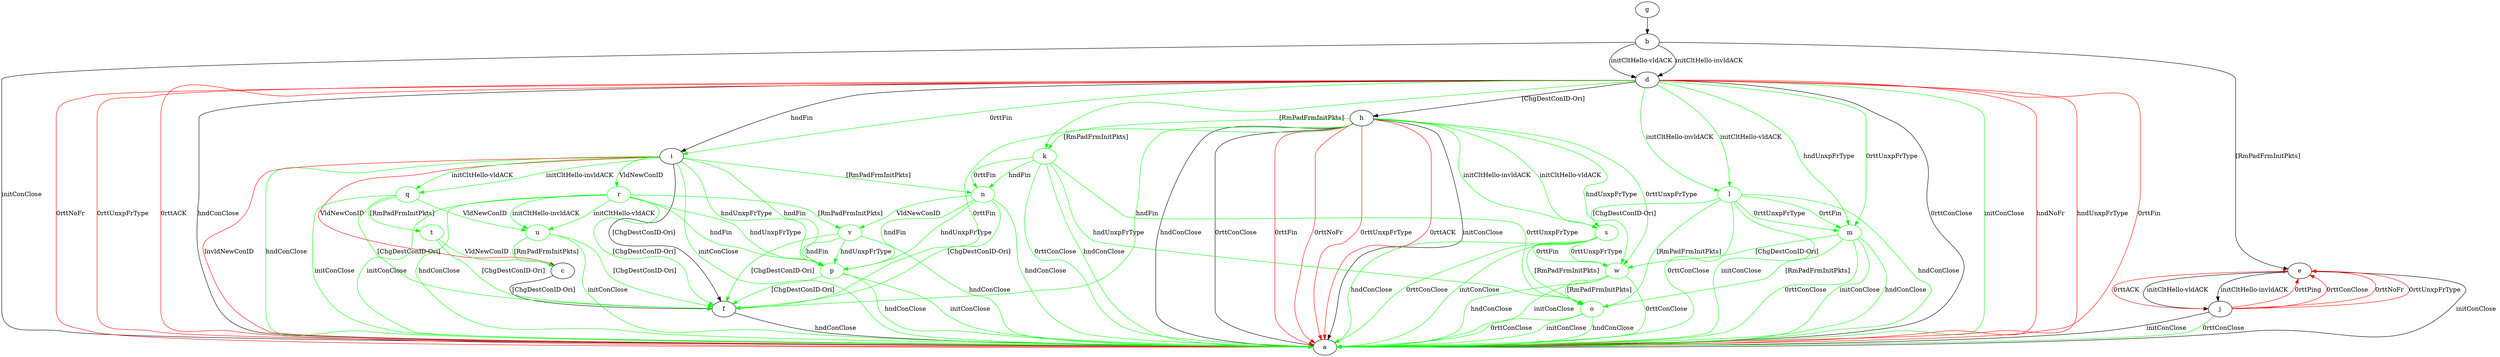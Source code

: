 digraph "" {
	b -> a	[key=0,
		label="initConClose "];
	b -> d	[key=0,
		label="initCltHello-vldACK "];
	b -> d	[key=1,
		label="initCltHello-invldACK "];
	b -> e	[key=0,
		label="[RmPadFrmInitPkts] "];
	c -> f	[key=0,
		label="[ChgDestConID-Ori] "];
	d -> a	[key=0,
		label="hndConClose "];
	d -> a	[key=1,
		label="0rttConClose "];
	d -> a	[key=2,
		color=green,
		label="initConClose "];
	d -> a	[key=3,
		color=red,
		label="hndNoFr "];
	d -> a	[key=4,
		color=red,
		label="hndUnxpFrType "];
	d -> a	[key=5,
		color=red,
		label="0rttFin "];
	d -> a	[key=6,
		color=red,
		label="0rttNoFr "];
	d -> a	[key=7,
		color=red,
		label="0rttUnxpFrType "];
	d -> a	[key=8,
		color=red,
		label="0rttACK "];
	d -> h	[key=0,
		label="[ChgDestConID-Ori] "];
	d -> i	[key=0,
		label="hndFin "];
	d -> i	[key=1,
		color=green,
		label="0rttFin "];
	k	[color=green];
	d -> k	[key=0,
		color=green,
		label="[RmPadFrmInitPkts] "];
	l	[color=green];
	d -> l	[key=0,
		color=green,
		label="initCltHello-vldACK "];
	d -> l	[key=1,
		color=green,
		label="initCltHello-invldACK "];
	m	[color=green];
	d -> m	[key=0,
		color=green,
		label="hndUnxpFrType "];
	d -> m	[key=1,
		color=green,
		label="0rttUnxpFrType "];
	e -> a	[key=0,
		label="initConClose "];
	e -> j	[key=0,
		label="initCltHello-vldACK "];
	e -> j	[key=1,
		label="initCltHello-invldACK "];
	f -> a	[key=0,
		label="hndConClose "];
	g -> b	[key=0];
	h -> a	[key=0,
		label="initConClose "];
	h -> a	[key=1,
		label="hndConClose "];
	h -> a	[key=2,
		label="0rttConClose "];
	h -> a	[key=3,
		color=red,
		label="0rttFin "];
	h -> a	[key=4,
		color=red,
		label="0rttNoFr "];
	h -> a	[key=5,
		color=red,
		label="0rttUnxpFrType "];
	h -> a	[key=6,
		color=red,
		label="0rttACK "];
	h -> f	[key=0,
		color=green,
		label="hndFin "];
	h -> f	[key=1,
		color=green,
		label="0rttFin "];
	h -> k	[key=0,
		color=green,
		label="[RmPadFrmInitPkts] "];
	s	[color=green];
	h -> s	[key=0,
		color=green,
		label="initCltHello-vldACK "];
	h -> s	[key=1,
		color=green,
		label="initCltHello-invldACK "];
	w	[color=green];
	h -> w	[key=0,
		color=green,
		label="hndUnxpFrType "];
	h -> w	[key=1,
		color=green,
		label="0rttUnxpFrType "];
	i -> a	[key=0,
		color=green,
		label="initConClose "];
	i -> a	[key=1,
		color=green,
		label="hndConClose "];
	i -> a	[key=2,
		color=red,
		label="InvldNewConID "];
	i -> c	[key=0,
		color=red,
		label="VldNewConID "];
	i -> f	[key=0,
		label="[ChgDestConID-Ori] "];
	n	[color=green];
	i -> n	[key=0,
		color=green,
		label="[RmPadFrmInitPkts] "];
	p	[color=green];
	i -> p	[key=0,
		color=green,
		label="hndFin "];
	i -> p	[key=1,
		color=green,
		label="hndUnxpFrType "];
	q	[color=green];
	i -> q	[key=0,
		color=green,
		label="initCltHello-vldACK "];
	i -> q	[key=1,
		color=green,
		label="initCltHello-invldACK "];
	r	[color=green];
	i -> r	[key=0,
		color=green,
		label="VldNewConID "];
	j -> a	[key=0,
		label="initConClose "];
	j -> a	[key=1,
		color=green,
		label="0rttConClose "];
	j -> e	[key=0,
		color=red,
		label="0rttPing "];
	j -> e	[key=1,
		color=red,
		label="0rttConClose "];
	j -> e	[key=2,
		color=red,
		label="0rttNoFr "];
	j -> e	[key=3,
		color=red,
		label="0rttUnxpFrType "];
	j -> e	[key=4,
		color=red,
		label="0rttACK "];
	k -> a	[key=0,
		color=green,
		label="hndConClose "];
	k -> a	[key=1,
		color=green,
		label="0rttConClose "];
	k -> n	[key=0,
		color=green,
		label="hndFin "];
	k -> n	[key=1,
		color=green,
		label="0rttFin "];
	o	[color=green];
	k -> o	[key=0,
		color=green,
		label="hndUnxpFrType "];
	k -> o	[key=1,
		color=green,
		label="0rttUnxpFrType "];
	l -> a	[key=0,
		color=green,
		label="initConClose "];
	l -> a	[key=1,
		color=green,
		label="hndConClose "];
	l -> a	[key=2,
		color=green,
		label="0rttConClose "];
	l -> m	[key=0,
		color=green,
		label="0rttFin "];
	l -> m	[key=1,
		color=green,
		label="0rttUnxpFrType "];
	l -> o	[key=0,
		color=green,
		label="[RmPadFrmInitPkts] "];
	l -> s	[key=0,
		color=green,
		label="[ChgDestConID-Ori] "];
	m -> a	[key=0,
		color=green,
		label="initConClose "];
	m -> a	[key=1,
		color=green,
		label="hndConClose "];
	m -> a	[key=2,
		color=green,
		label="0rttConClose "];
	m -> o	[key=0,
		color=green,
		label="[RmPadFrmInitPkts] "];
	m -> w	[key=0,
		color=green,
		label="[ChgDestConID-Ori] "];
	n -> a	[key=0,
		color=green,
		label="hndConClose "];
	n -> f	[key=0,
		color=green,
		label="[ChgDestConID-Ori] "];
	n -> p	[key=0,
		color=green,
		label="hndFin "];
	n -> p	[key=1,
		color=green,
		label="hndUnxpFrType "];
	v	[color=green];
	n -> v	[key=0,
		color=green,
		label="VldNewConID "];
	o -> a	[key=0,
		color=green,
		label="initConClose "];
	o -> a	[key=1,
		color=green,
		label="hndConClose "];
	o -> a	[key=2,
		color=green,
		label="0rttConClose "];
	p -> a	[key=0,
		color=green,
		label="initConClose "];
	p -> a	[key=1,
		color=green,
		label="hndConClose "];
	p -> f	[key=0,
		color=green,
		label="[ChgDestConID-Ori] "];
	q -> a	[key=0,
		color=green,
		label="initConClose "];
	q -> f	[key=0,
		color=green,
		label="[ChgDestConID-Ori] "];
	t	[color=green];
	q -> t	[key=0,
		color=green,
		label="[RmPadFrmInitPkts] "];
	u	[color=green];
	q -> u	[key=0,
		color=green,
		label="VldNewConID "];
	r -> a	[key=0,
		color=green,
		label="initConClose "];
	r -> a	[key=1,
		color=green,
		label="hndConClose "];
	r -> f	[key=0,
		color=green,
		label="[ChgDestConID-Ori] "];
	r -> p	[key=0,
		color=green,
		label="hndFin "];
	r -> p	[key=1,
		color=green,
		label="hndUnxpFrType "];
	r -> u	[key=0,
		color=green,
		label="initCltHello-vldACK "];
	r -> u	[key=1,
		color=green,
		label="initCltHello-invldACK "];
	r -> v	[key=0,
		color=green,
		label="[RmPadFrmInitPkts] "];
	s -> a	[key=0,
		color=green,
		label="initConClose "];
	s -> a	[key=1,
		color=green,
		label="hndConClose "];
	s -> a	[key=2,
		color=green,
		label="0rttConClose "];
	s -> o	[key=0,
		color=green,
		label="[RmPadFrmInitPkts] "];
	s -> w	[key=0,
		color=green,
		label="0rttFin "];
	s -> w	[key=1,
		color=green,
		label="0rttUnxpFrType "];
	t -> c	[key=0,
		color=green,
		label="VldNewConID "];
	t -> f	[key=0,
		color=green,
		label="[ChgDestConID-Ori] "];
	u -> a	[key=0,
		color=green,
		label="initConClose "];
	u -> c	[key=0,
		color=green,
		label="[RmPadFrmInitPkts] "];
	u -> f	[key=0,
		color=green,
		label="[ChgDestConID-Ori] "];
	v -> a	[key=0,
		color=green,
		label="hndConClose "];
	v -> f	[key=0,
		color=green,
		label="[ChgDestConID-Ori] "];
	v -> p	[key=0,
		color=green,
		label="hndFin "];
	v -> p	[key=1,
		color=green,
		label="hndUnxpFrType "];
	w -> a	[key=0,
		color=green,
		label="initConClose "];
	w -> a	[key=1,
		color=green,
		label="hndConClose "];
	w -> a	[key=2,
		color=green,
		label="0rttConClose "];
	w -> o	[key=0,
		color=green,
		label="[RmPadFrmInitPkts] "];
}
